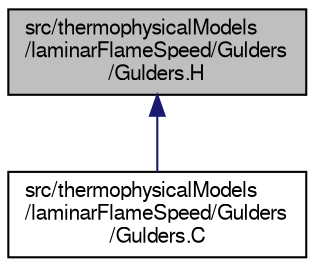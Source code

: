 digraph "src/thermophysicalModels/laminarFlameSpeed/Gulders/Gulders.H"
{
  bgcolor="transparent";
  edge [fontname="FreeSans",fontsize="10",labelfontname="FreeSans",labelfontsize="10"];
  node [fontname="FreeSans",fontsize="10",shape=record];
  Node312 [label="src/thermophysicalModels\l/laminarFlameSpeed/Gulders\l/Gulders.H",height=0.2,width=0.4,color="black", fillcolor="grey75", style="filled", fontcolor="black"];
  Node312 -> Node313 [dir="back",color="midnightblue",fontsize="10",style="solid",fontname="FreeSans"];
  Node313 [label="src/thermophysicalModels\l/laminarFlameSpeed/Gulders\l/Gulders.C",height=0.2,width=0.4,color="black",URL="$a15566.html"];
}
